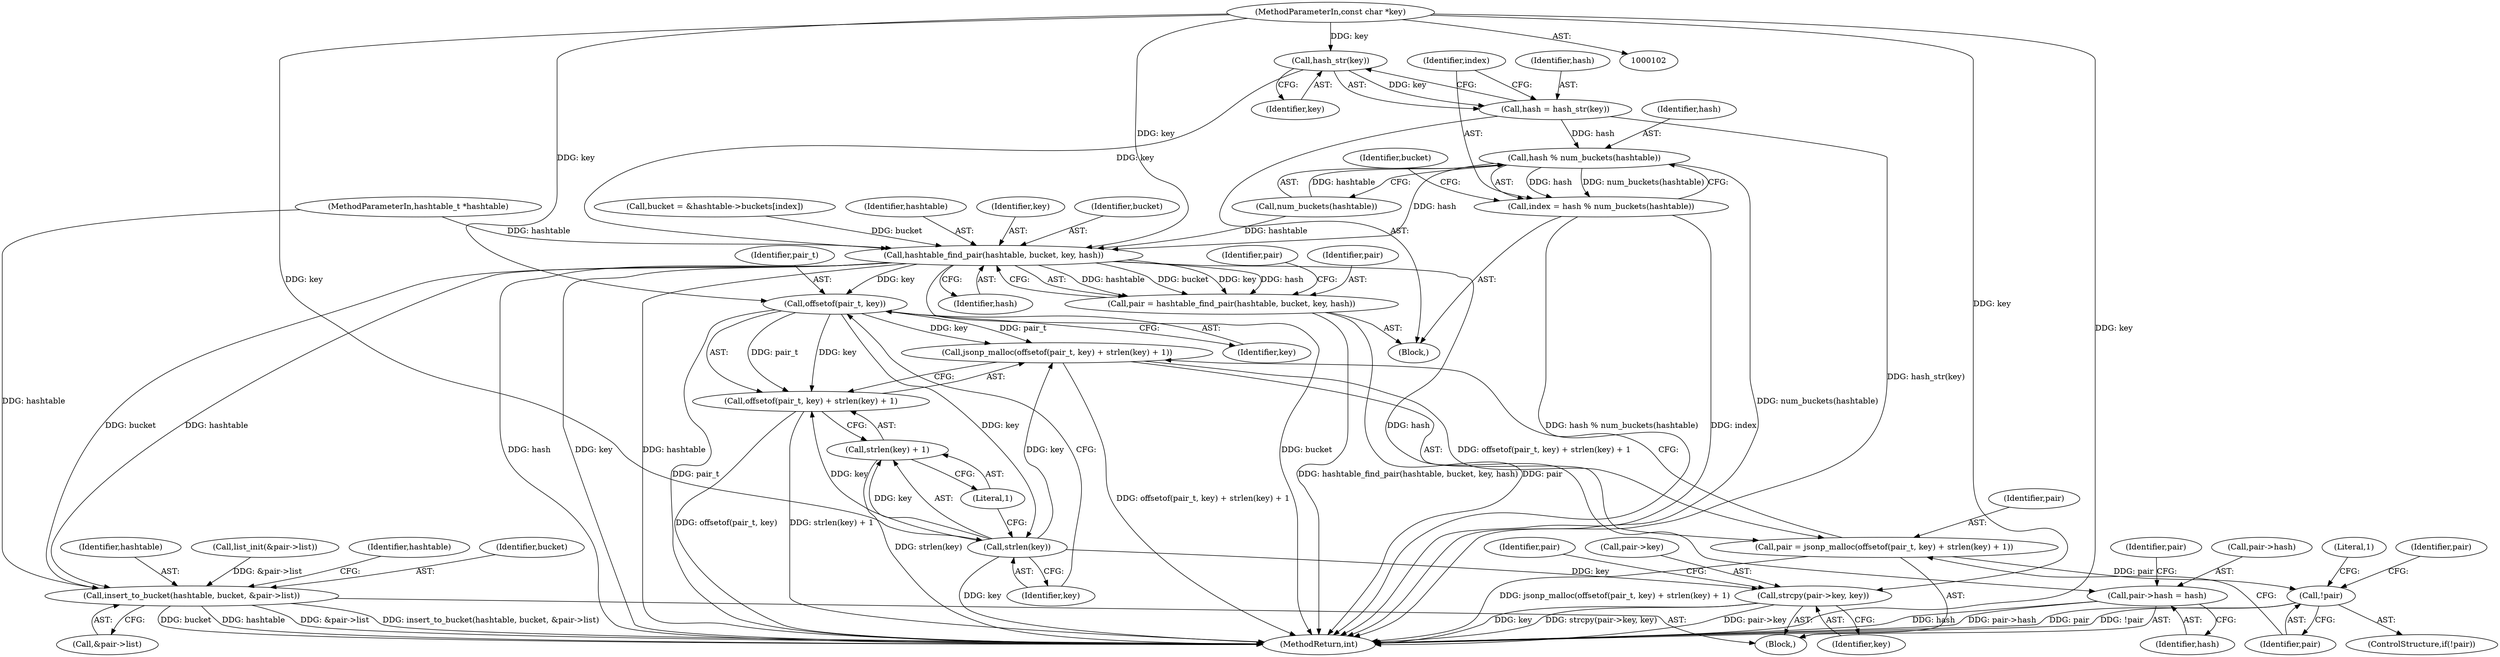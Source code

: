 digraph "0_jansson_8f80c2d83808150724d31793e6ade92749b1faa4_6@pointer" {
"1000127" [label="(Call,hash_str(key))"];
"1000104" [label="(MethodParameterIn,const char *key)"];
"1000125" [label="(Call,hash = hash_str(key))"];
"1000131" [label="(Call,hash % num_buckets(hashtable))"];
"1000129" [label="(Call,index = hash % num_buckets(hashtable))"];
"1000145" [label="(Call,hashtable_find_pair(hashtable, bucket, key, hash))"];
"1000143" [label="(Call,pair = hashtable_find_pair(hashtable, bucket, key, hash))"];
"1000168" [label="(Call,offsetof(pair_t, key))"];
"1000166" [label="(Call,jsonp_malloc(offsetof(pair_t, key) + strlen(key) + 1))"];
"1000164" [label="(Call,pair = jsonp_malloc(offsetof(pair_t, key) + strlen(key) + 1))"];
"1000176" [label="(Call,!pair)"];
"1000167" [label="(Call,offsetof(pair_t, key) + strlen(key) + 1)"];
"1000172" [label="(Call,strlen(key))"];
"1000171" [label="(Call,strlen(key) + 1)"];
"1000191" [label="(Call,strcpy(pair->key, key))"];
"1000181" [label="(Call,pair->hash = hash)"];
"1000206" [label="(Call,insert_to_bucket(hashtable, bucket, &pair->list))"];
"1000209" [label="(Call,&pair->list)"];
"1000133" [label="(Call,num_buckets(hashtable))"];
"1000143" [label="(Call,pair = hashtable_find_pair(hashtable, bucket, key, hash))"];
"1000173" [label="(Identifier,key)"];
"1000177" [label="(Identifier,pair)"];
"1000192" [label="(Call,pair->key)"];
"1000128" [label="(Identifier,key)"];
"1000168" [label="(Call,offsetof(pair_t, key))"];
"1000195" [label="(Identifier,key)"];
"1000125" [label="(Call,hash = hash_str(key))"];
"1000166" [label="(Call,jsonp_malloc(offsetof(pair_t, key) + strlen(key) + 1))"];
"1000164" [label="(Call,pair = jsonp_malloc(offsetof(pair_t, key) + strlen(key) + 1))"];
"1000174" [label="(Literal,1)"];
"1000182" [label="(Call,pair->hash)"];
"1000191" [label="(Call,strcpy(pair->key, key))"];
"1000198" [label="(Identifier,pair)"];
"1000219" [label="(MethodReturn,int)"];
"1000129" [label="(Call,index = hash % num_buckets(hashtable))"];
"1000145" [label="(Call,hashtable_find_pair(hashtable, bucket, key, hash))"];
"1000171" [label="(Call,strlen(key) + 1)"];
"1000127" [label="(Call,hash_str(key))"];
"1000183" [label="(Identifier,pair)"];
"1000126" [label="(Identifier,hash)"];
"1000130" [label="(Identifier,index)"];
"1000144" [label="(Identifier,pair)"];
"1000207" [label="(Identifier,hashtable)"];
"1000201" [label="(Call,list_init(&pair->list))"];
"1000176" [label="(Call,!pair)"];
"1000107" [label="(Block,)"];
"1000135" [label="(Call,bucket = &hashtable->buckets[index])"];
"1000103" [label="(MethodParameterIn,hashtable_t *hashtable)"];
"1000146" [label="(Identifier,hashtable)"];
"1000170" [label="(Identifier,key)"];
"1000215" [label="(Identifier,hashtable)"];
"1000206" [label="(Call,insert_to_bucket(hashtable, bucket, &pair->list))"];
"1000175" [label="(ControlStructure,if(!pair))"];
"1000148" [label="(Identifier,key)"];
"1000180" [label="(Literal,1)"];
"1000149" [label="(Identifier,hash)"];
"1000163" [label="(Block,)"];
"1000132" [label="(Identifier,hash)"];
"1000188" [label="(Identifier,pair)"];
"1000172" [label="(Call,strlen(key))"];
"1000208" [label="(Identifier,bucket)"];
"1000147" [label="(Identifier,bucket)"];
"1000181" [label="(Call,pair->hash = hash)"];
"1000131" [label="(Call,hash % num_buckets(hashtable))"];
"1000167" [label="(Call,offsetof(pair_t, key) + strlen(key) + 1)"];
"1000104" [label="(MethodParameterIn,const char *key)"];
"1000185" [label="(Identifier,hash)"];
"1000151" [label="(Identifier,pair)"];
"1000169" [label="(Identifier,pair_t)"];
"1000165" [label="(Identifier,pair)"];
"1000136" [label="(Identifier,bucket)"];
"1000127" -> "1000125"  [label="AST: "];
"1000127" -> "1000128"  [label="CFG: "];
"1000128" -> "1000127"  [label="AST: "];
"1000125" -> "1000127"  [label="CFG: "];
"1000127" -> "1000125"  [label="DDG: key"];
"1000104" -> "1000127"  [label="DDG: key"];
"1000127" -> "1000145"  [label="DDG: key"];
"1000104" -> "1000102"  [label="AST: "];
"1000104" -> "1000219"  [label="DDG: key"];
"1000104" -> "1000145"  [label="DDG: key"];
"1000104" -> "1000168"  [label="DDG: key"];
"1000104" -> "1000172"  [label="DDG: key"];
"1000104" -> "1000191"  [label="DDG: key"];
"1000125" -> "1000107"  [label="AST: "];
"1000126" -> "1000125"  [label="AST: "];
"1000130" -> "1000125"  [label="CFG: "];
"1000125" -> "1000219"  [label="DDG: hash_str(key)"];
"1000125" -> "1000131"  [label="DDG: hash"];
"1000131" -> "1000129"  [label="AST: "];
"1000131" -> "1000133"  [label="CFG: "];
"1000132" -> "1000131"  [label="AST: "];
"1000133" -> "1000131"  [label="AST: "];
"1000129" -> "1000131"  [label="CFG: "];
"1000131" -> "1000219"  [label="DDG: num_buckets(hashtable)"];
"1000131" -> "1000129"  [label="DDG: hash"];
"1000131" -> "1000129"  [label="DDG: num_buckets(hashtable)"];
"1000133" -> "1000131"  [label="DDG: hashtable"];
"1000131" -> "1000145"  [label="DDG: hash"];
"1000129" -> "1000107"  [label="AST: "];
"1000130" -> "1000129"  [label="AST: "];
"1000136" -> "1000129"  [label="CFG: "];
"1000129" -> "1000219"  [label="DDG: hash % num_buckets(hashtable)"];
"1000129" -> "1000219"  [label="DDG: index"];
"1000145" -> "1000143"  [label="AST: "];
"1000145" -> "1000149"  [label="CFG: "];
"1000146" -> "1000145"  [label="AST: "];
"1000147" -> "1000145"  [label="AST: "];
"1000148" -> "1000145"  [label="AST: "];
"1000149" -> "1000145"  [label="AST: "];
"1000143" -> "1000145"  [label="CFG: "];
"1000145" -> "1000219"  [label="DDG: hash"];
"1000145" -> "1000219"  [label="DDG: key"];
"1000145" -> "1000219"  [label="DDG: hashtable"];
"1000145" -> "1000219"  [label="DDG: bucket"];
"1000145" -> "1000143"  [label="DDG: hashtable"];
"1000145" -> "1000143"  [label="DDG: bucket"];
"1000145" -> "1000143"  [label="DDG: key"];
"1000145" -> "1000143"  [label="DDG: hash"];
"1000133" -> "1000145"  [label="DDG: hashtable"];
"1000103" -> "1000145"  [label="DDG: hashtable"];
"1000135" -> "1000145"  [label="DDG: bucket"];
"1000145" -> "1000168"  [label="DDG: key"];
"1000145" -> "1000181"  [label="DDG: hash"];
"1000145" -> "1000206"  [label="DDG: hashtable"];
"1000145" -> "1000206"  [label="DDG: bucket"];
"1000143" -> "1000107"  [label="AST: "];
"1000144" -> "1000143"  [label="AST: "];
"1000151" -> "1000143"  [label="CFG: "];
"1000143" -> "1000219"  [label="DDG: pair"];
"1000143" -> "1000219"  [label="DDG: hashtable_find_pair(hashtable, bucket, key, hash)"];
"1000168" -> "1000167"  [label="AST: "];
"1000168" -> "1000170"  [label="CFG: "];
"1000169" -> "1000168"  [label="AST: "];
"1000170" -> "1000168"  [label="AST: "];
"1000173" -> "1000168"  [label="CFG: "];
"1000168" -> "1000219"  [label="DDG: pair_t"];
"1000168" -> "1000166"  [label="DDG: pair_t"];
"1000168" -> "1000166"  [label="DDG: key"];
"1000168" -> "1000167"  [label="DDG: pair_t"];
"1000168" -> "1000167"  [label="DDG: key"];
"1000168" -> "1000172"  [label="DDG: key"];
"1000166" -> "1000164"  [label="AST: "];
"1000166" -> "1000167"  [label="CFG: "];
"1000167" -> "1000166"  [label="AST: "];
"1000164" -> "1000166"  [label="CFG: "];
"1000166" -> "1000219"  [label="DDG: offsetof(pair_t, key) + strlen(key) + 1"];
"1000166" -> "1000164"  [label="DDG: offsetof(pair_t, key) + strlen(key) + 1"];
"1000172" -> "1000166"  [label="DDG: key"];
"1000164" -> "1000163"  [label="AST: "];
"1000165" -> "1000164"  [label="AST: "];
"1000177" -> "1000164"  [label="CFG: "];
"1000164" -> "1000219"  [label="DDG: jsonp_malloc(offsetof(pair_t, key) + strlen(key) + 1)"];
"1000164" -> "1000176"  [label="DDG: pair"];
"1000176" -> "1000175"  [label="AST: "];
"1000176" -> "1000177"  [label="CFG: "];
"1000177" -> "1000176"  [label="AST: "];
"1000180" -> "1000176"  [label="CFG: "];
"1000183" -> "1000176"  [label="CFG: "];
"1000176" -> "1000219"  [label="DDG: pair"];
"1000176" -> "1000219"  [label="DDG: !pair"];
"1000167" -> "1000171"  [label="CFG: "];
"1000171" -> "1000167"  [label="AST: "];
"1000167" -> "1000219"  [label="DDG: offsetof(pair_t, key)"];
"1000167" -> "1000219"  [label="DDG: strlen(key) + 1"];
"1000172" -> "1000167"  [label="DDG: key"];
"1000172" -> "1000171"  [label="AST: "];
"1000172" -> "1000173"  [label="CFG: "];
"1000173" -> "1000172"  [label="AST: "];
"1000174" -> "1000172"  [label="CFG: "];
"1000172" -> "1000219"  [label="DDG: key"];
"1000172" -> "1000171"  [label="DDG: key"];
"1000172" -> "1000191"  [label="DDG: key"];
"1000171" -> "1000174"  [label="CFG: "];
"1000174" -> "1000171"  [label="AST: "];
"1000171" -> "1000219"  [label="DDG: strlen(key)"];
"1000191" -> "1000163"  [label="AST: "];
"1000191" -> "1000195"  [label="CFG: "];
"1000192" -> "1000191"  [label="AST: "];
"1000195" -> "1000191"  [label="AST: "];
"1000198" -> "1000191"  [label="CFG: "];
"1000191" -> "1000219"  [label="DDG: key"];
"1000191" -> "1000219"  [label="DDG: strcpy(pair->key, key)"];
"1000191" -> "1000219"  [label="DDG: pair->key"];
"1000181" -> "1000163"  [label="AST: "];
"1000181" -> "1000185"  [label="CFG: "];
"1000182" -> "1000181"  [label="AST: "];
"1000185" -> "1000181"  [label="AST: "];
"1000188" -> "1000181"  [label="CFG: "];
"1000181" -> "1000219"  [label="DDG: hash"];
"1000181" -> "1000219"  [label="DDG: pair->hash"];
"1000206" -> "1000163"  [label="AST: "];
"1000206" -> "1000209"  [label="CFG: "];
"1000207" -> "1000206"  [label="AST: "];
"1000208" -> "1000206"  [label="AST: "];
"1000209" -> "1000206"  [label="AST: "];
"1000215" -> "1000206"  [label="CFG: "];
"1000206" -> "1000219"  [label="DDG: &pair->list"];
"1000206" -> "1000219"  [label="DDG: insert_to_bucket(hashtable, bucket, &pair->list)"];
"1000206" -> "1000219"  [label="DDG: bucket"];
"1000206" -> "1000219"  [label="DDG: hashtable"];
"1000103" -> "1000206"  [label="DDG: hashtable"];
"1000201" -> "1000206"  [label="DDG: &pair->list"];
}
